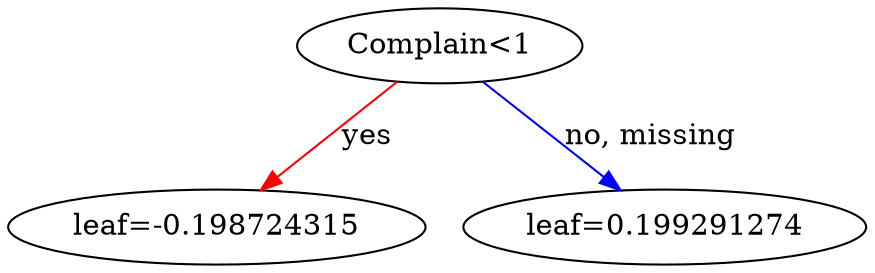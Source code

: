 digraph {
    graph [ rankdir=TB ]

    0 [ label="Complain<1" ]
    0 -> 1 [label="yes" color="#FF0000"]
    0 -> 2 [label="no, missing" color="#0000FF"]

    1 [ label="leaf=-0.198724315" ]

    2 [ label="leaf=0.199291274" ]
}
